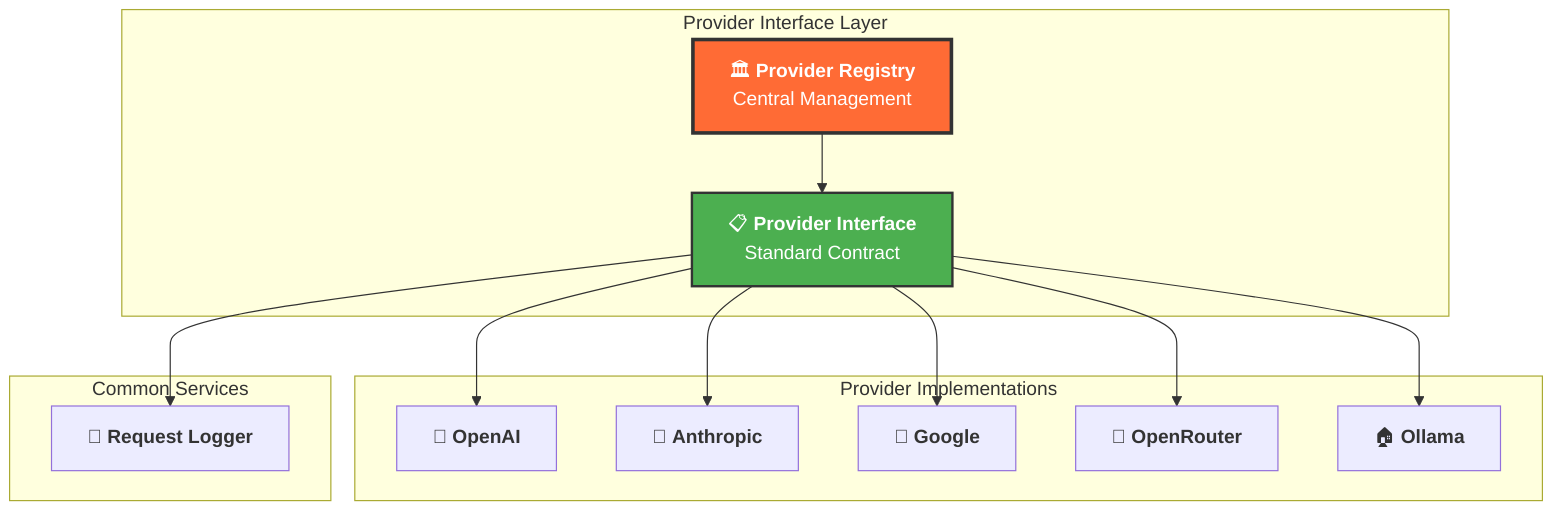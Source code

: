 graph TD
    subgraph "Provider Interface Layer"
        Registry["`🏛️ **Provider Registry**<br/>Central Management`"]
        Interface["`📋 **Provider Interface**<br/>Standard Contract`"]
    end
    
    subgraph "Provider Implementations"
        OAI_Core["`🤖 **OpenAI**`"]
        ANT_Core["`🧠 **Anthropic**`"]
        GOO_Core["`🌟 **Google**`"]
        OR_Core["`🔗 **OpenRouter**`"]
        OLL_Core["`🏠 **Ollama**`"]
    end
    
    subgraph "Common Services"
        Logger["`📝 **Request Logger**`"]
    end
    
    Registry --> Interface
    Interface --> OAI_Core
    Interface --> ANT_Core
    Interface --> GOO_Core
    Interface --> OR_Core
    Interface --> OLL_Core
    
    Interface --> Logger
    
    style Registry fill:#FF6B35,stroke:#333,stroke-width:3px,color:#fff
    style Interface fill:#4CAF50,stroke:#333,stroke-width:2px,color:#fff